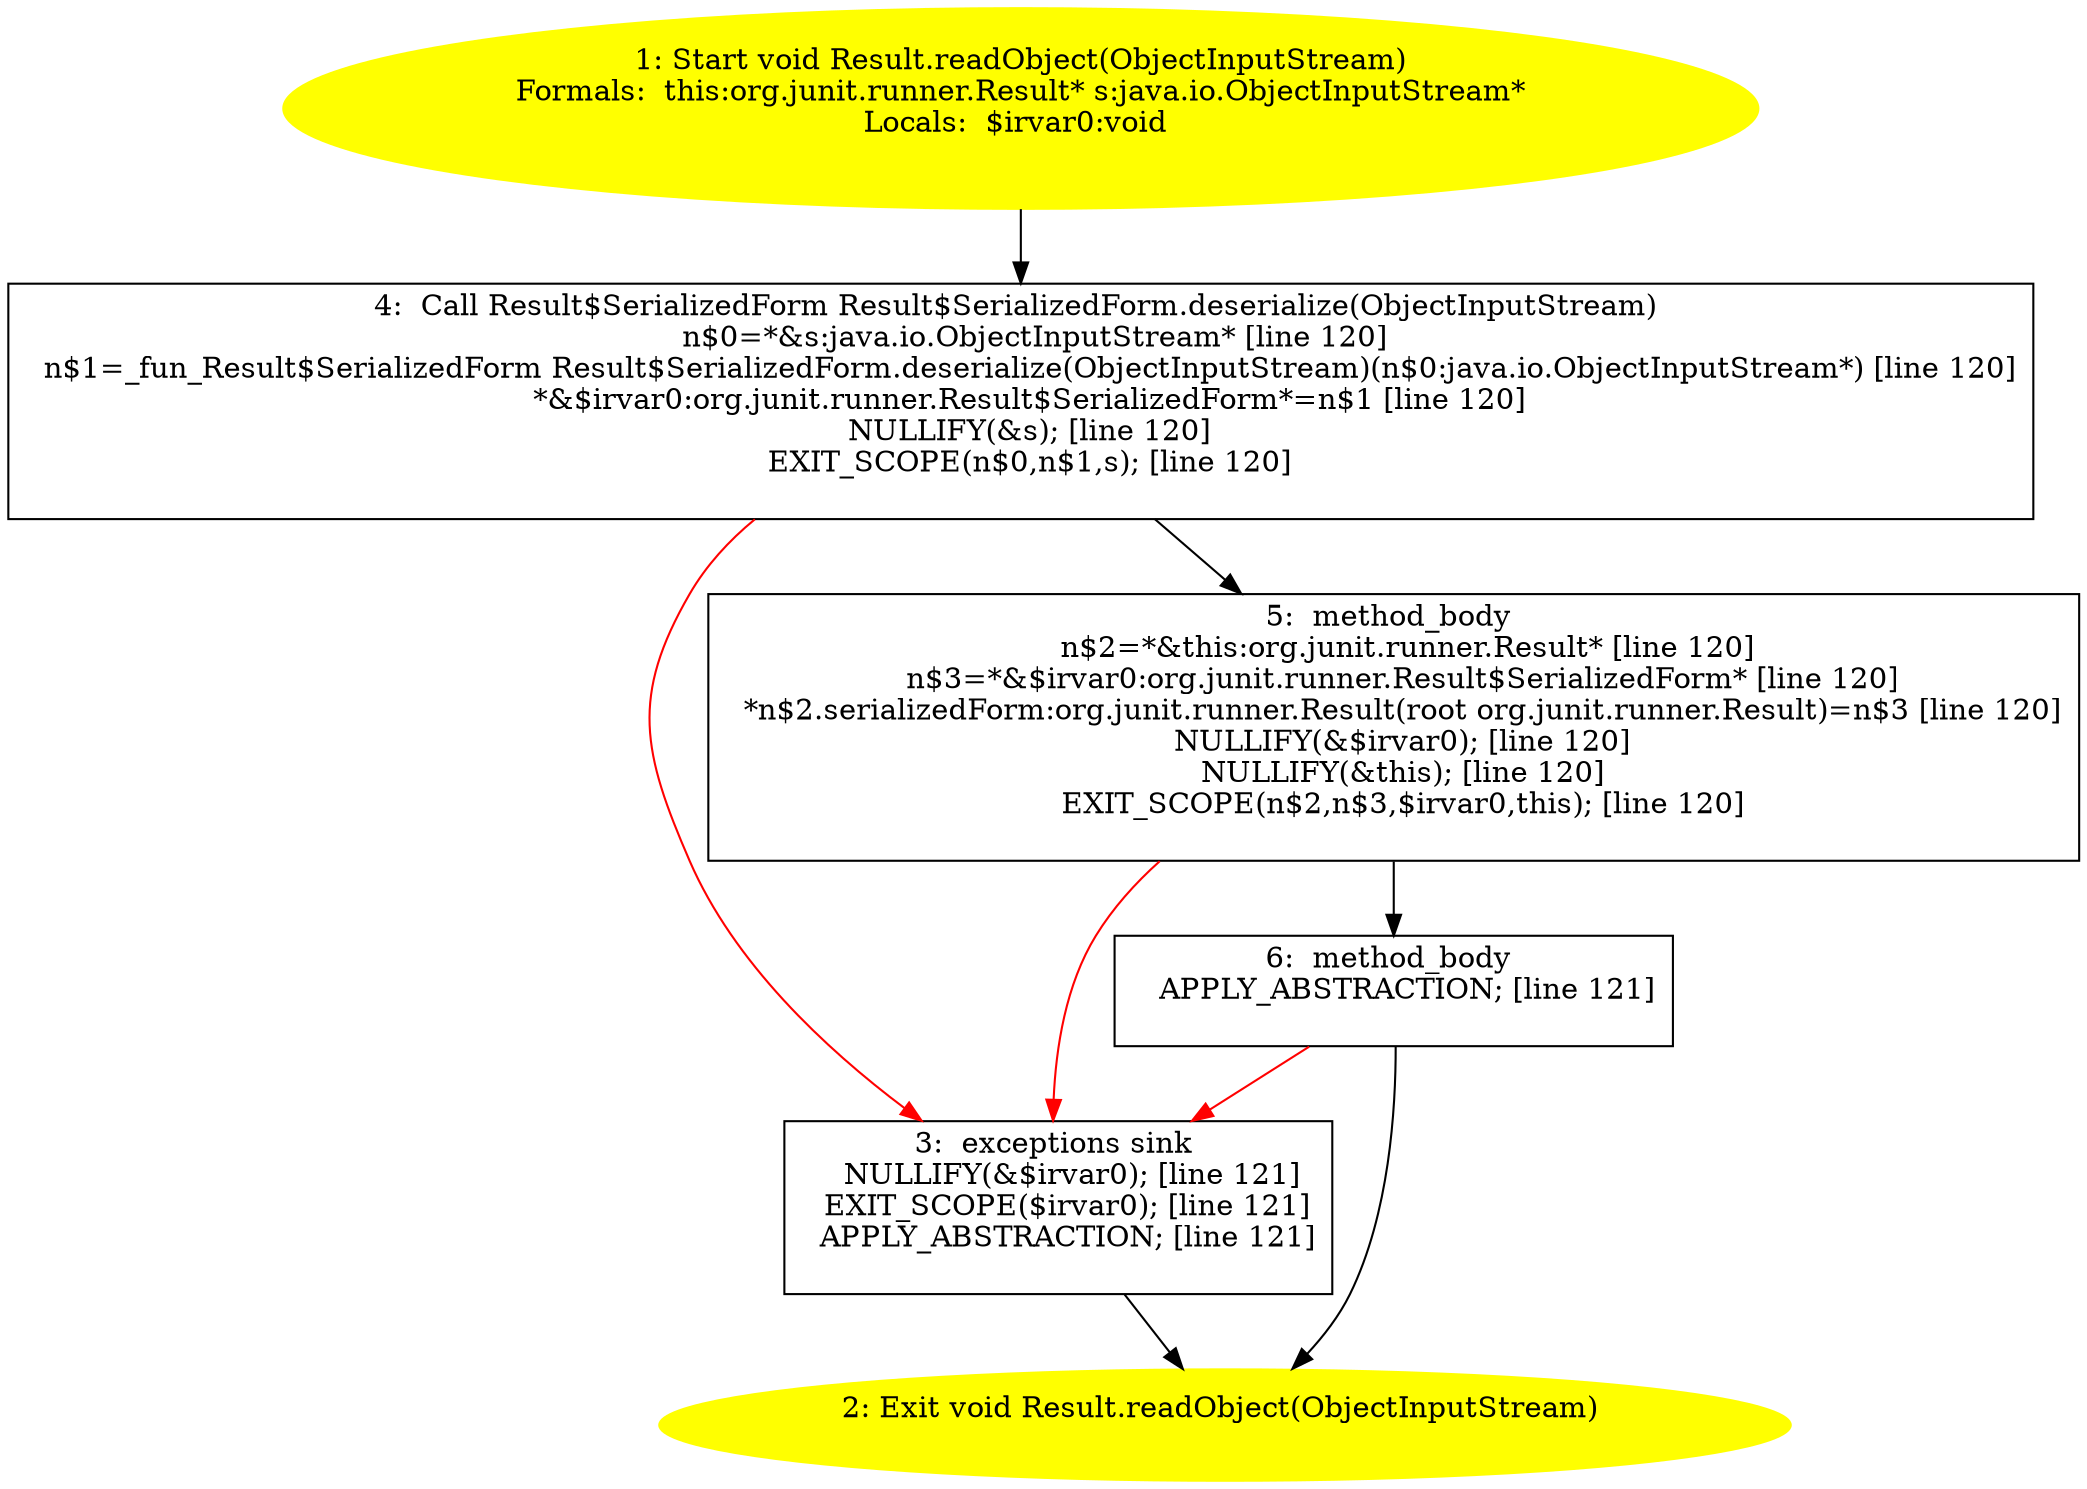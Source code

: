 /* @generated */
digraph cfg {
"org.junit.runner.Result.readObject(java.io.ObjectInputStream):void.b20bb94d1a22c07c1c11ca26cbb4a705_1" [label="1: Start void Result.readObject(ObjectInputStream)\nFormals:  this:org.junit.runner.Result* s:java.io.ObjectInputStream*\nLocals:  $irvar0:void \n  " color=yellow style=filled]
	

	 "org.junit.runner.Result.readObject(java.io.ObjectInputStream):void.b20bb94d1a22c07c1c11ca26cbb4a705_1" -> "org.junit.runner.Result.readObject(java.io.ObjectInputStream):void.b20bb94d1a22c07c1c11ca26cbb4a705_4" ;
"org.junit.runner.Result.readObject(java.io.ObjectInputStream):void.b20bb94d1a22c07c1c11ca26cbb4a705_2" [label="2: Exit void Result.readObject(ObjectInputStream) \n  " color=yellow style=filled]
	

"org.junit.runner.Result.readObject(java.io.ObjectInputStream):void.b20bb94d1a22c07c1c11ca26cbb4a705_3" [label="3:  exceptions sink \n   NULLIFY(&$irvar0); [line 121]\n  EXIT_SCOPE($irvar0); [line 121]\n  APPLY_ABSTRACTION; [line 121]\n " shape="box"]
	

	 "org.junit.runner.Result.readObject(java.io.ObjectInputStream):void.b20bb94d1a22c07c1c11ca26cbb4a705_3" -> "org.junit.runner.Result.readObject(java.io.ObjectInputStream):void.b20bb94d1a22c07c1c11ca26cbb4a705_2" ;
"org.junit.runner.Result.readObject(java.io.ObjectInputStream):void.b20bb94d1a22c07c1c11ca26cbb4a705_4" [label="4:  Call Result$SerializedForm Result$SerializedForm.deserialize(ObjectInputStream) \n   n$0=*&s:java.io.ObjectInputStream* [line 120]\n  n$1=_fun_Result$SerializedForm Result$SerializedForm.deserialize(ObjectInputStream)(n$0:java.io.ObjectInputStream*) [line 120]\n  *&$irvar0:org.junit.runner.Result$SerializedForm*=n$1 [line 120]\n  NULLIFY(&s); [line 120]\n  EXIT_SCOPE(n$0,n$1,s); [line 120]\n " shape="box"]
	

	 "org.junit.runner.Result.readObject(java.io.ObjectInputStream):void.b20bb94d1a22c07c1c11ca26cbb4a705_4" -> "org.junit.runner.Result.readObject(java.io.ObjectInputStream):void.b20bb94d1a22c07c1c11ca26cbb4a705_5" ;
	 "org.junit.runner.Result.readObject(java.io.ObjectInputStream):void.b20bb94d1a22c07c1c11ca26cbb4a705_4" -> "org.junit.runner.Result.readObject(java.io.ObjectInputStream):void.b20bb94d1a22c07c1c11ca26cbb4a705_3" [color="red" ];
"org.junit.runner.Result.readObject(java.io.ObjectInputStream):void.b20bb94d1a22c07c1c11ca26cbb4a705_5" [label="5:  method_body \n   n$2=*&this:org.junit.runner.Result* [line 120]\n  n$3=*&$irvar0:org.junit.runner.Result$SerializedForm* [line 120]\n  *n$2.serializedForm:org.junit.runner.Result(root org.junit.runner.Result)=n$3 [line 120]\n  NULLIFY(&$irvar0); [line 120]\n  NULLIFY(&this); [line 120]\n  EXIT_SCOPE(n$2,n$3,$irvar0,this); [line 120]\n " shape="box"]
	

	 "org.junit.runner.Result.readObject(java.io.ObjectInputStream):void.b20bb94d1a22c07c1c11ca26cbb4a705_5" -> "org.junit.runner.Result.readObject(java.io.ObjectInputStream):void.b20bb94d1a22c07c1c11ca26cbb4a705_6" ;
	 "org.junit.runner.Result.readObject(java.io.ObjectInputStream):void.b20bb94d1a22c07c1c11ca26cbb4a705_5" -> "org.junit.runner.Result.readObject(java.io.ObjectInputStream):void.b20bb94d1a22c07c1c11ca26cbb4a705_3" [color="red" ];
"org.junit.runner.Result.readObject(java.io.ObjectInputStream):void.b20bb94d1a22c07c1c11ca26cbb4a705_6" [label="6:  method_body \n   APPLY_ABSTRACTION; [line 121]\n " shape="box"]
	

	 "org.junit.runner.Result.readObject(java.io.ObjectInputStream):void.b20bb94d1a22c07c1c11ca26cbb4a705_6" -> "org.junit.runner.Result.readObject(java.io.ObjectInputStream):void.b20bb94d1a22c07c1c11ca26cbb4a705_2" ;
	 "org.junit.runner.Result.readObject(java.io.ObjectInputStream):void.b20bb94d1a22c07c1c11ca26cbb4a705_6" -> "org.junit.runner.Result.readObject(java.io.ObjectInputStream):void.b20bb94d1a22c07c1c11ca26cbb4a705_3" [color="red" ];
}
